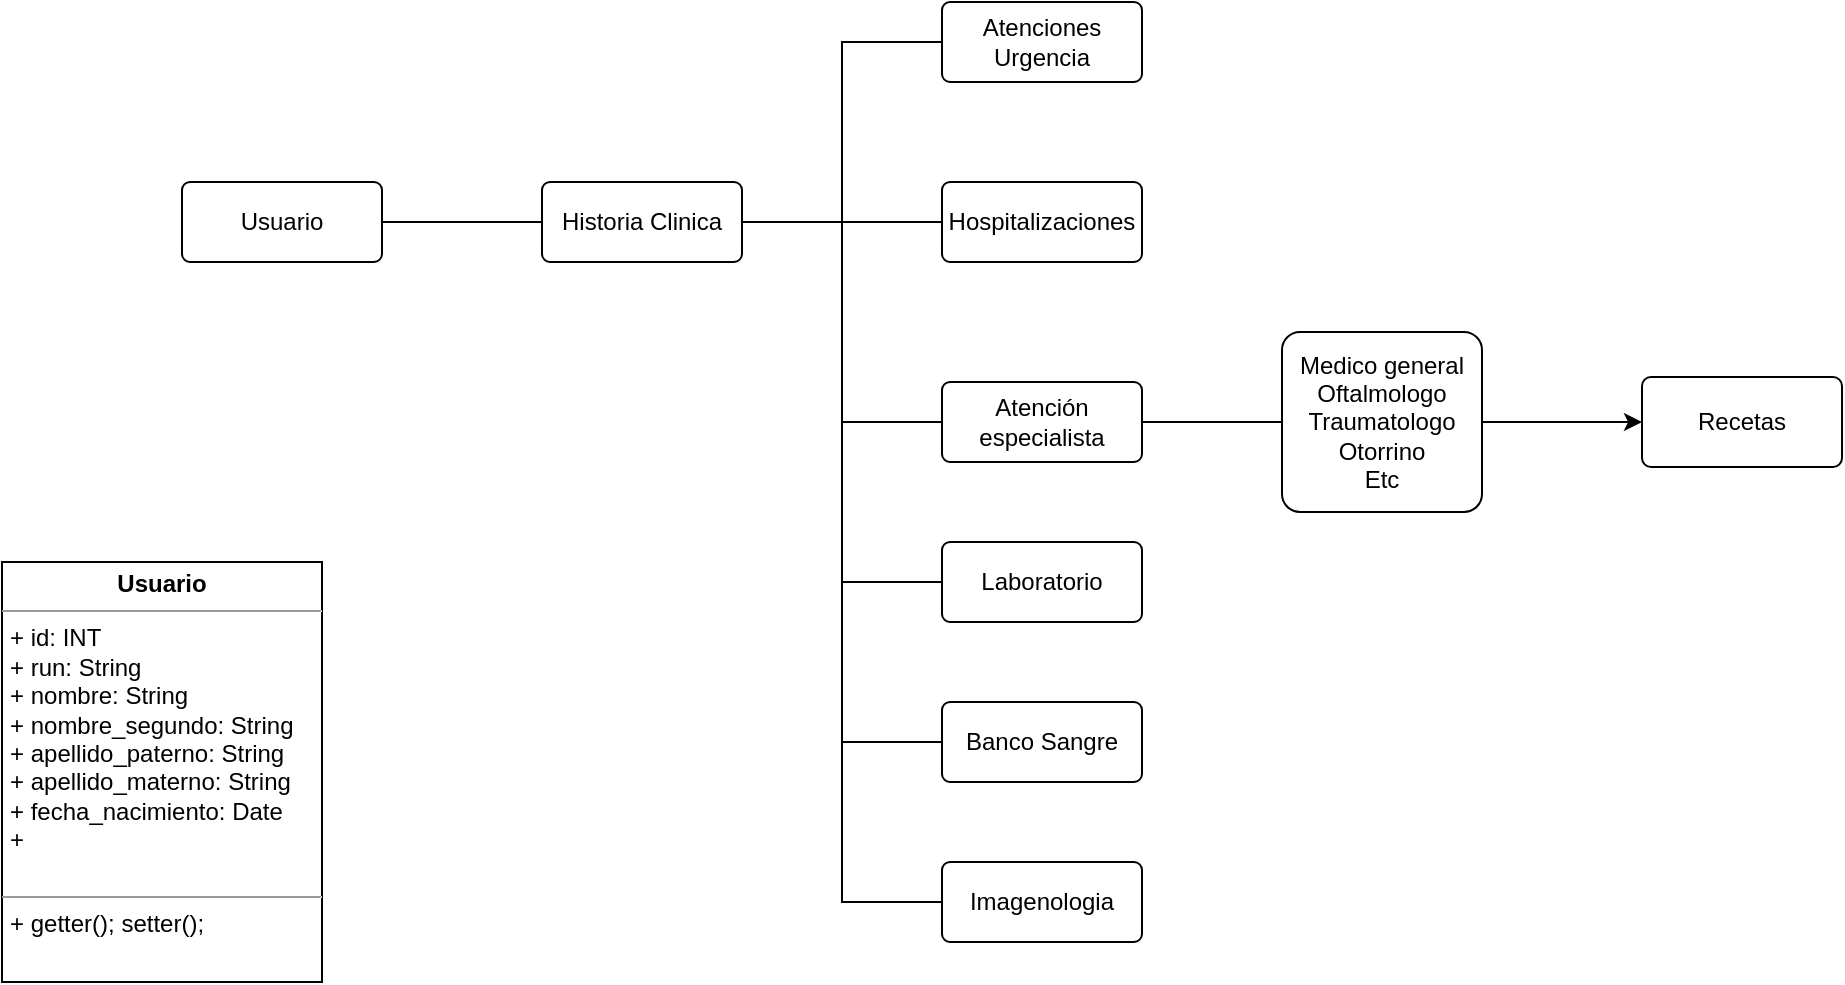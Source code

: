<mxfile version="22.0.4" type="github">
  <diagram name="Página-1" id="y0lsbMrFzul1vOgKzd0r">
    <mxGraphModel dx="1024" dy="621" grid="1" gridSize="10" guides="1" tooltips="1" connect="1" arrows="1" fold="1" page="1" pageScale="1" pageWidth="827" pageHeight="1169" math="0" shadow="0">
      <root>
        <mxCell id="0" />
        <mxCell id="1" parent="0" />
        <mxCell id="pLrt7TOXbMAgjNtj6Hhl-19" value="&lt;p style=&quot;margin:0px;margin-top:4px;text-align:center;&quot;&gt;&lt;b&gt;Usuario&lt;/b&gt;&lt;/p&gt;&lt;hr size=&quot;1&quot;&gt;&lt;p style=&quot;margin:0px;margin-left:4px;&quot;&gt;+ id: INT&lt;/p&gt;&lt;p style=&quot;margin:0px;margin-left:4px;&quot;&gt;+ run: String&lt;/p&gt;&lt;p style=&quot;margin:0px;margin-left:4px;&quot;&gt;+ nombre: String&lt;/p&gt;&lt;p style=&quot;margin:0px;margin-left:4px;&quot;&gt;+ nombre_segundo: String&lt;/p&gt;&lt;p style=&quot;margin:0px;margin-left:4px;&quot;&gt;+ apellido_paterno: String&lt;/p&gt;&lt;p style=&quot;margin:0px;margin-left:4px;&quot;&gt;+ apellido_materno: String&lt;/p&gt;&lt;p style=&quot;margin:0px;margin-left:4px;&quot;&gt;+ fecha_nacimiento: Date&lt;/p&gt;&lt;p style=&quot;margin:0px;margin-left:4px;&quot;&gt;+&amp;nbsp;&lt;/p&gt;&lt;p style=&quot;margin:0px;margin-left:4px;&quot;&gt;&lt;br&gt;&lt;/p&gt;&lt;hr size=&quot;1&quot;&gt;&lt;p style=&quot;margin:0px;margin-left:4px;&quot;&gt;+ getter(); setter();&lt;/p&gt;&lt;p style=&quot;margin:0px;margin-left:4px;&quot;&gt;&lt;br&gt;&lt;/p&gt;" style="verticalAlign=top;align=left;overflow=fill;fontSize=12;fontFamily=Helvetica;html=1;whiteSpace=wrap;" vertex="1" parent="1">
          <mxGeometry x="60" y="360" width="160" height="210" as="geometry" />
        </mxCell>
        <mxCell id="pLrt7TOXbMAgjNtj6Hhl-30" style="edgeStyle=orthogonalEdgeStyle;rounded=0;orthogonalLoop=1;jettySize=auto;html=1;endArrow=none;endFill=0;" edge="1" parent="1" source="pLrt7TOXbMAgjNtj6Hhl-25" target="pLrt7TOXbMAgjNtj6Hhl-29">
          <mxGeometry relative="1" as="geometry" />
        </mxCell>
        <mxCell id="pLrt7TOXbMAgjNtj6Hhl-25" value="Usuario" style="rounded=1;arcSize=10;whiteSpace=wrap;html=1;align=center;" vertex="1" parent="1">
          <mxGeometry x="150" y="170" width="100" height="40" as="geometry" />
        </mxCell>
        <mxCell id="pLrt7TOXbMAgjNtj6Hhl-36" style="edgeStyle=orthogonalEdgeStyle;rounded=0;orthogonalLoop=1;jettySize=auto;html=1;entryX=0;entryY=0.5;entryDx=0;entryDy=0;endArrow=none;endFill=0;" edge="1" parent="1" source="pLrt7TOXbMAgjNtj6Hhl-29" target="pLrt7TOXbMAgjNtj6Hhl-31">
          <mxGeometry relative="1" as="geometry" />
        </mxCell>
        <mxCell id="pLrt7TOXbMAgjNtj6Hhl-37" style="edgeStyle=orthogonalEdgeStyle;rounded=0;orthogonalLoop=1;jettySize=auto;html=1;endArrow=none;endFill=0;" edge="1" parent="1" source="pLrt7TOXbMAgjNtj6Hhl-29" target="pLrt7TOXbMAgjNtj6Hhl-32">
          <mxGeometry relative="1" as="geometry" />
        </mxCell>
        <mxCell id="pLrt7TOXbMAgjNtj6Hhl-38" style="edgeStyle=orthogonalEdgeStyle;rounded=0;orthogonalLoop=1;jettySize=auto;html=1;entryX=0;entryY=0.5;entryDx=0;entryDy=0;endArrow=none;endFill=0;" edge="1" parent="1" source="pLrt7TOXbMAgjNtj6Hhl-29" target="pLrt7TOXbMAgjNtj6Hhl-33">
          <mxGeometry relative="1" as="geometry" />
        </mxCell>
        <mxCell id="pLrt7TOXbMAgjNtj6Hhl-43" style="edgeStyle=orthogonalEdgeStyle;rounded=0;orthogonalLoop=1;jettySize=auto;html=1;entryX=0;entryY=0.5;entryDx=0;entryDy=0;endArrow=none;endFill=0;" edge="1" parent="1" source="pLrt7TOXbMAgjNtj6Hhl-29" target="pLrt7TOXbMAgjNtj6Hhl-42">
          <mxGeometry relative="1" as="geometry" />
        </mxCell>
        <mxCell id="pLrt7TOXbMAgjNtj6Hhl-46" style="edgeStyle=orthogonalEdgeStyle;rounded=0;orthogonalLoop=1;jettySize=auto;html=1;entryX=0;entryY=0.5;entryDx=0;entryDy=0;endArrow=none;endFill=0;" edge="1" parent="1" source="pLrt7TOXbMAgjNtj6Hhl-29" target="pLrt7TOXbMAgjNtj6Hhl-44">
          <mxGeometry relative="1" as="geometry" />
        </mxCell>
        <mxCell id="pLrt7TOXbMAgjNtj6Hhl-47" style="edgeStyle=orthogonalEdgeStyle;rounded=0;orthogonalLoop=1;jettySize=auto;html=1;entryX=0;entryY=0.5;entryDx=0;entryDy=0;endArrow=none;endFill=0;" edge="1" parent="1" source="pLrt7TOXbMAgjNtj6Hhl-29" target="pLrt7TOXbMAgjNtj6Hhl-45">
          <mxGeometry relative="1" as="geometry" />
        </mxCell>
        <mxCell id="pLrt7TOXbMAgjNtj6Hhl-29" value="Historia Clinica" style="rounded=1;arcSize=10;whiteSpace=wrap;html=1;align=center;" vertex="1" parent="1">
          <mxGeometry x="330" y="170" width="100" height="40" as="geometry" />
        </mxCell>
        <mxCell id="pLrt7TOXbMAgjNtj6Hhl-31" value="Atenciones Urgencia" style="rounded=1;arcSize=10;whiteSpace=wrap;html=1;align=center;" vertex="1" parent="1">
          <mxGeometry x="530" y="80" width="100" height="40" as="geometry" />
        </mxCell>
        <mxCell id="pLrt7TOXbMAgjNtj6Hhl-32" value="Hospitalizaciones" style="rounded=1;arcSize=10;whiteSpace=wrap;html=1;align=center;" vertex="1" parent="1">
          <mxGeometry x="530" y="170" width="100" height="40" as="geometry" />
        </mxCell>
        <mxCell id="pLrt7TOXbMAgjNtj6Hhl-41" value="" style="edgeStyle=orthogonalEdgeStyle;rounded=0;orthogonalLoop=1;jettySize=auto;html=1;startArrow=none;startFill=0;endArrow=none;endFill=0;" edge="1" parent="1" source="pLrt7TOXbMAgjNtj6Hhl-33" target="pLrt7TOXbMAgjNtj6Hhl-40">
          <mxGeometry relative="1" as="geometry" />
        </mxCell>
        <mxCell id="pLrt7TOXbMAgjNtj6Hhl-33" value="Atención especialista" style="rounded=1;arcSize=10;whiteSpace=wrap;html=1;align=center;" vertex="1" parent="1">
          <mxGeometry x="530" y="270" width="100" height="40" as="geometry" />
        </mxCell>
        <mxCell id="pLrt7TOXbMAgjNtj6Hhl-49" value="" style="edgeStyle=orthogonalEdgeStyle;rounded=0;orthogonalLoop=1;jettySize=auto;html=1;" edge="1" parent="1" source="pLrt7TOXbMAgjNtj6Hhl-40" target="pLrt7TOXbMAgjNtj6Hhl-48">
          <mxGeometry relative="1" as="geometry" />
        </mxCell>
        <mxCell id="pLrt7TOXbMAgjNtj6Hhl-40" value="Medico general&lt;br&gt;Oftalmologo&lt;br&gt;Traumatologo&lt;br&gt;Otorrino&lt;br&gt;Etc" style="rounded=1;arcSize=10;whiteSpace=wrap;html=1;align=center;" vertex="1" parent="1">
          <mxGeometry x="700" y="245" width="100" height="90" as="geometry" />
        </mxCell>
        <mxCell id="pLrt7TOXbMAgjNtj6Hhl-42" value="Laboratorio" style="rounded=1;arcSize=10;whiteSpace=wrap;html=1;align=center;" vertex="1" parent="1">
          <mxGeometry x="530" y="350" width="100" height="40" as="geometry" />
        </mxCell>
        <mxCell id="pLrt7TOXbMAgjNtj6Hhl-44" value="Banco Sangre" style="rounded=1;arcSize=10;whiteSpace=wrap;html=1;align=center;" vertex="1" parent="1">
          <mxGeometry x="530" y="430" width="100" height="40" as="geometry" />
        </mxCell>
        <mxCell id="pLrt7TOXbMAgjNtj6Hhl-45" value="Imagenologia" style="rounded=1;arcSize=10;whiteSpace=wrap;html=1;align=center;" vertex="1" parent="1">
          <mxGeometry x="530" y="510" width="100" height="40" as="geometry" />
        </mxCell>
        <mxCell id="pLrt7TOXbMAgjNtj6Hhl-48" value="Recetas" style="rounded=1;arcSize=10;whiteSpace=wrap;html=1;align=center;" vertex="1" parent="1">
          <mxGeometry x="880" y="267.5" width="100" height="45" as="geometry" />
        </mxCell>
      </root>
    </mxGraphModel>
  </diagram>
</mxfile>
